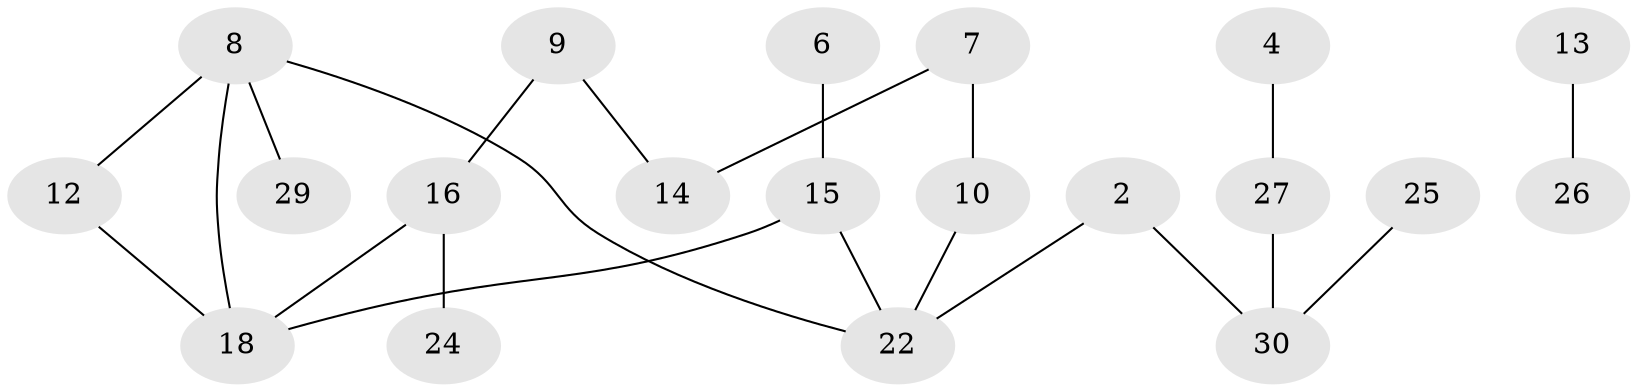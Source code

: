 // original degree distribution, {2: 0.4406779661016949, 3: 0.1694915254237288, 0: 0.13559322033898305, 1: 0.2033898305084746, 4: 0.05084745762711865}
// Generated by graph-tools (version 1.1) at 2025/49/03/09/25 03:49:15]
// undirected, 20 vertices, 21 edges
graph export_dot {
graph [start="1"]
  node [color=gray90,style=filled];
  2;
  4;
  6;
  7;
  8;
  9;
  10;
  12;
  13;
  14;
  15;
  16;
  18;
  22;
  24;
  25;
  26;
  27;
  29;
  30;
  2 -- 22 [weight=1.0];
  2 -- 30 [weight=1.0];
  4 -- 27 [weight=1.0];
  6 -- 15 [weight=1.0];
  7 -- 10 [weight=1.0];
  7 -- 14 [weight=1.0];
  8 -- 12 [weight=1.0];
  8 -- 18 [weight=1.0];
  8 -- 22 [weight=1.0];
  8 -- 29 [weight=1.0];
  9 -- 14 [weight=1.0];
  9 -- 16 [weight=1.0];
  10 -- 22 [weight=1.0];
  12 -- 18 [weight=1.0];
  13 -- 26 [weight=1.0];
  15 -- 18 [weight=1.0];
  15 -- 22 [weight=1.0];
  16 -- 18 [weight=1.0];
  16 -- 24 [weight=3.0];
  25 -- 30 [weight=1.0];
  27 -- 30 [weight=1.0];
}
